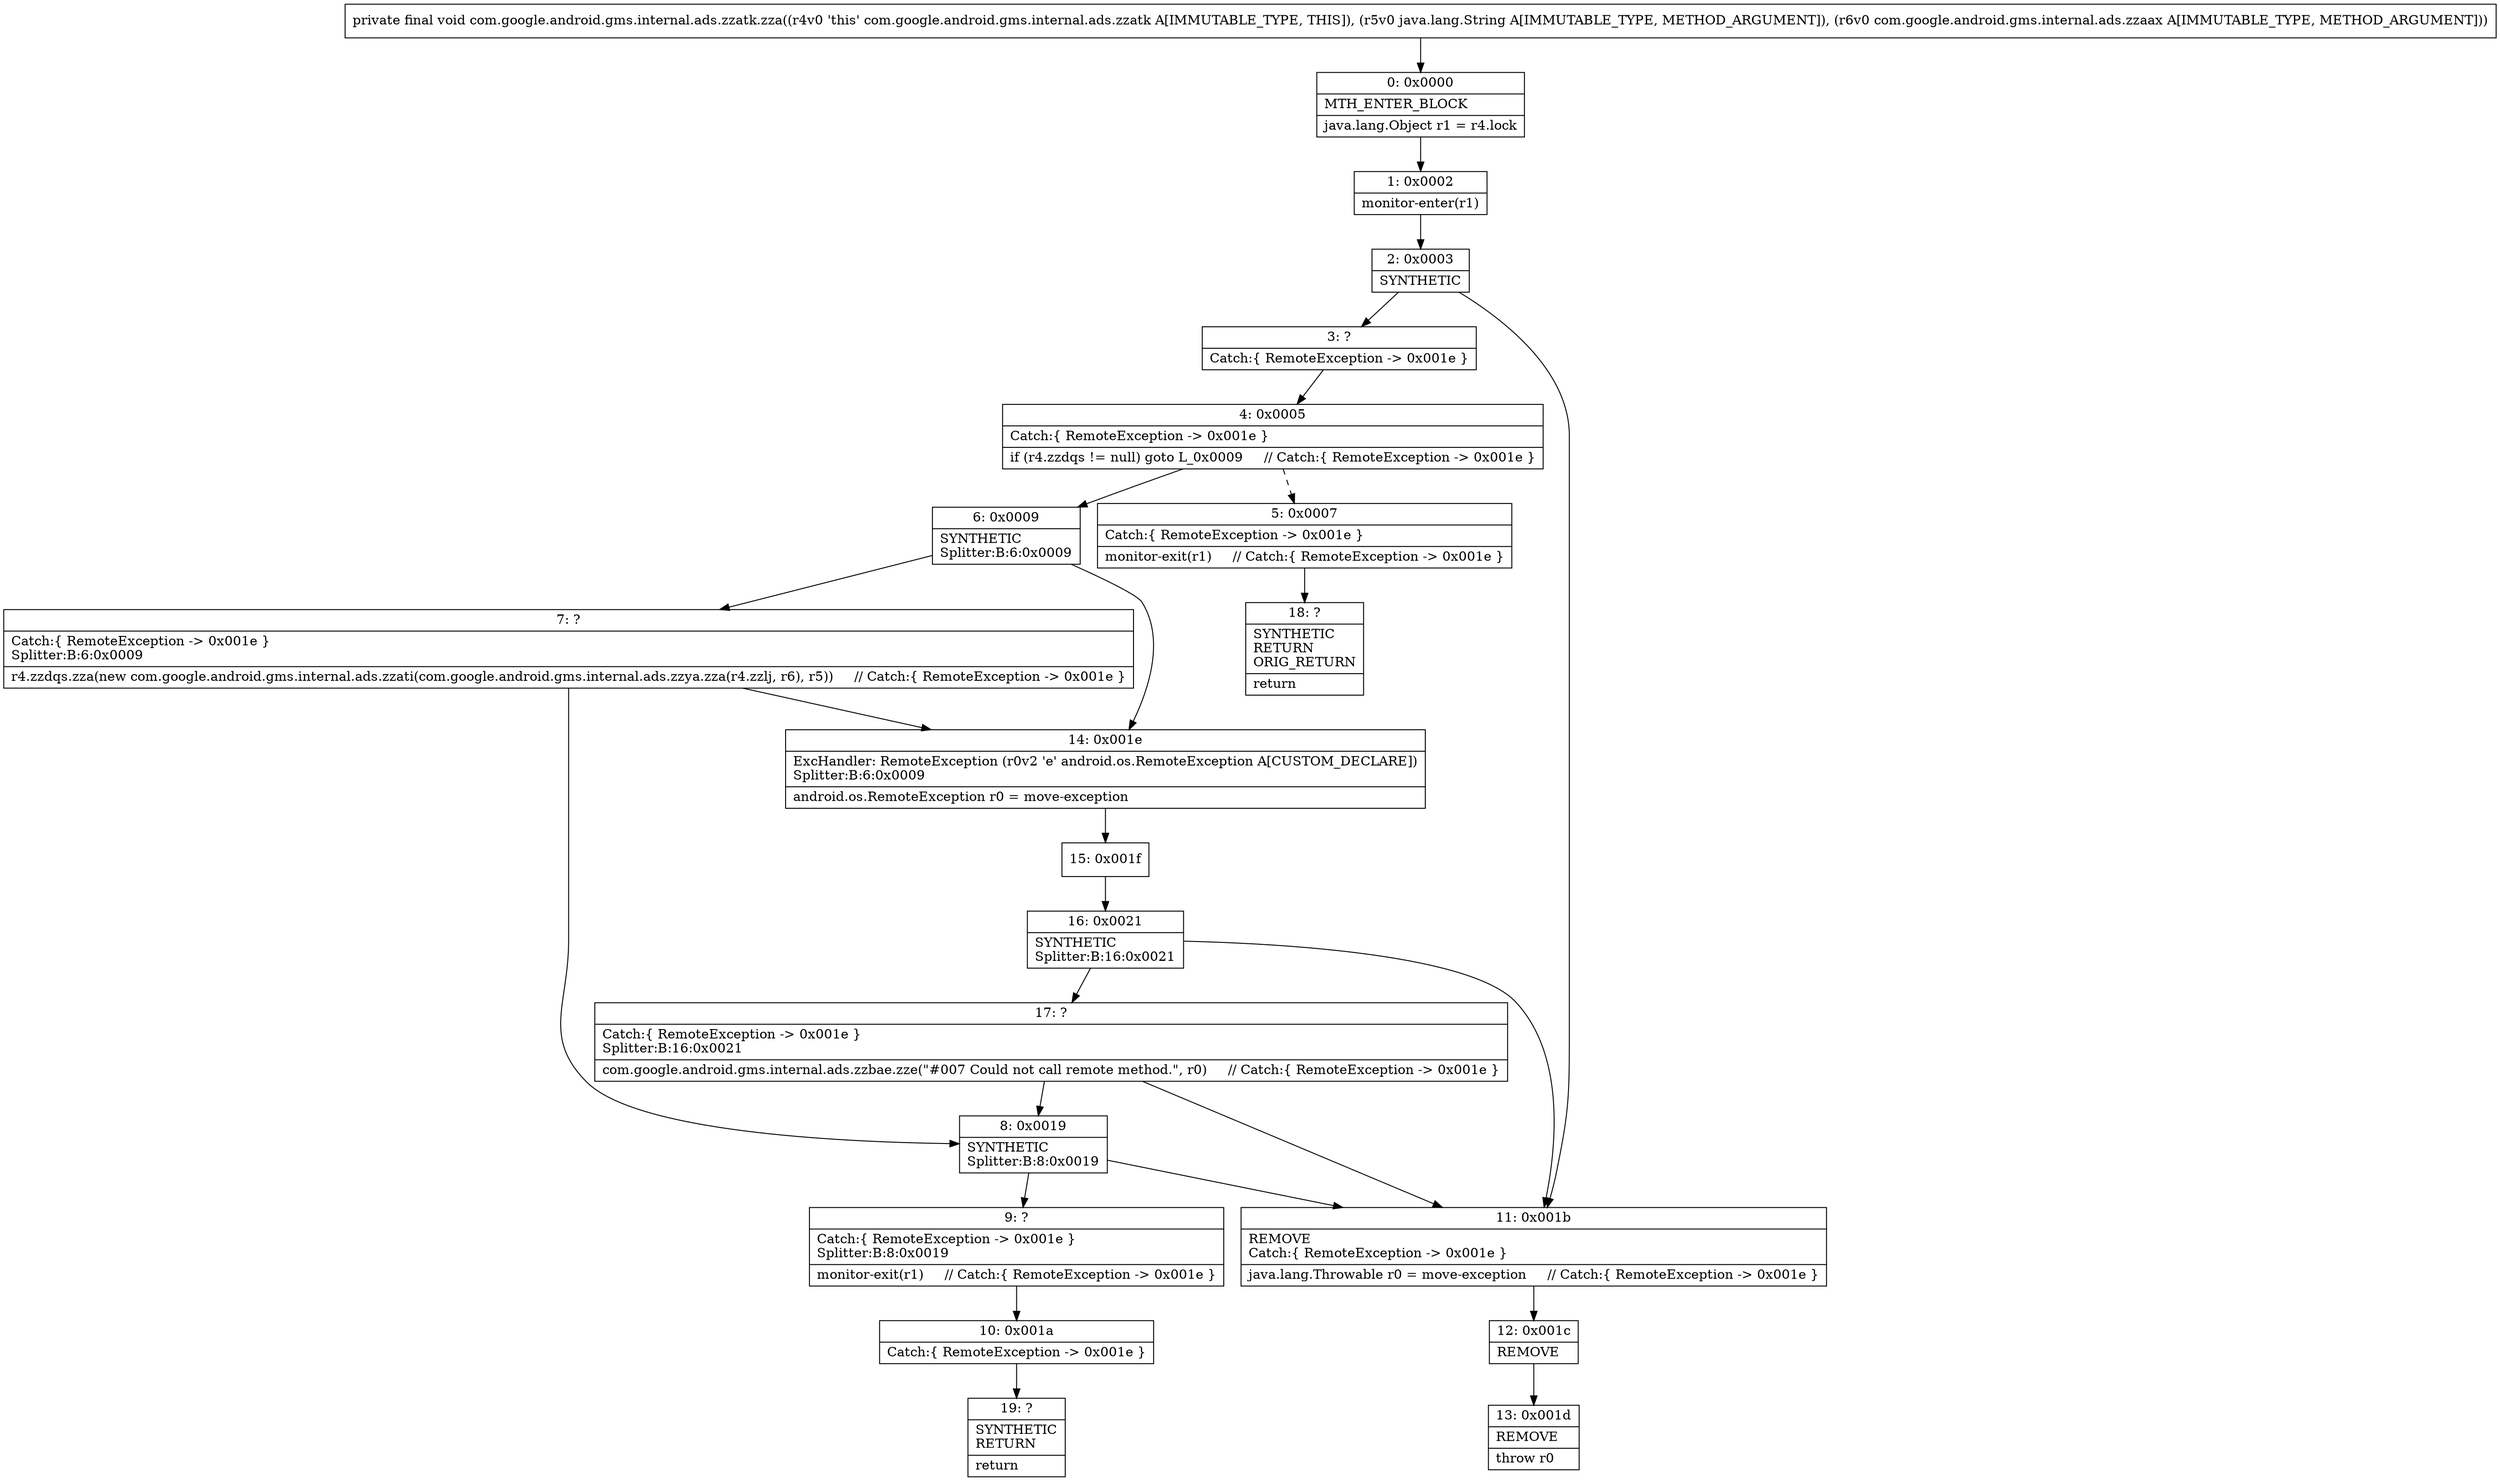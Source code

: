 digraph "CFG forcom.google.android.gms.internal.ads.zzatk.zza(Ljava\/lang\/String;Lcom\/google\/android\/gms\/internal\/ads\/zzaax;)V" {
Node_0 [shape=record,label="{0\:\ 0x0000|MTH_ENTER_BLOCK\l|java.lang.Object r1 = r4.lock\l}"];
Node_1 [shape=record,label="{1\:\ 0x0002|monitor\-enter(r1)\l}"];
Node_2 [shape=record,label="{2\:\ 0x0003|SYNTHETIC\l}"];
Node_3 [shape=record,label="{3\:\ ?|Catch:\{ RemoteException \-\> 0x001e \}\l}"];
Node_4 [shape=record,label="{4\:\ 0x0005|Catch:\{ RemoteException \-\> 0x001e \}\l|if (r4.zzdqs != null) goto L_0x0009     \/\/ Catch:\{ RemoteException \-\> 0x001e \}\l}"];
Node_5 [shape=record,label="{5\:\ 0x0007|Catch:\{ RemoteException \-\> 0x001e \}\l|monitor\-exit(r1)     \/\/ Catch:\{ RemoteException \-\> 0x001e \}\l}"];
Node_6 [shape=record,label="{6\:\ 0x0009|SYNTHETIC\lSplitter:B:6:0x0009\l}"];
Node_7 [shape=record,label="{7\:\ ?|Catch:\{ RemoteException \-\> 0x001e \}\lSplitter:B:6:0x0009\l|r4.zzdqs.zza(new com.google.android.gms.internal.ads.zzati(com.google.android.gms.internal.ads.zzya.zza(r4.zzlj, r6), r5))     \/\/ Catch:\{ RemoteException \-\> 0x001e \}\l}"];
Node_8 [shape=record,label="{8\:\ 0x0019|SYNTHETIC\lSplitter:B:8:0x0019\l}"];
Node_9 [shape=record,label="{9\:\ ?|Catch:\{ RemoteException \-\> 0x001e \}\lSplitter:B:8:0x0019\l|monitor\-exit(r1)     \/\/ Catch:\{ RemoteException \-\> 0x001e \}\l}"];
Node_10 [shape=record,label="{10\:\ 0x001a|Catch:\{ RemoteException \-\> 0x001e \}\l}"];
Node_11 [shape=record,label="{11\:\ 0x001b|REMOVE\lCatch:\{ RemoteException \-\> 0x001e \}\l|java.lang.Throwable r0 = move\-exception     \/\/ Catch:\{ RemoteException \-\> 0x001e \}\l}"];
Node_12 [shape=record,label="{12\:\ 0x001c|REMOVE\l}"];
Node_13 [shape=record,label="{13\:\ 0x001d|REMOVE\l|throw r0\l}"];
Node_14 [shape=record,label="{14\:\ 0x001e|ExcHandler: RemoteException (r0v2 'e' android.os.RemoteException A[CUSTOM_DECLARE])\lSplitter:B:6:0x0009\l|android.os.RemoteException r0 = move\-exception\l}"];
Node_15 [shape=record,label="{15\:\ 0x001f}"];
Node_16 [shape=record,label="{16\:\ 0x0021|SYNTHETIC\lSplitter:B:16:0x0021\l}"];
Node_17 [shape=record,label="{17\:\ ?|Catch:\{ RemoteException \-\> 0x001e \}\lSplitter:B:16:0x0021\l|com.google.android.gms.internal.ads.zzbae.zze(\"#007 Could not call remote method.\", r0)     \/\/ Catch:\{ RemoteException \-\> 0x001e \}\l}"];
Node_18 [shape=record,label="{18\:\ ?|SYNTHETIC\lRETURN\lORIG_RETURN\l|return\l}"];
Node_19 [shape=record,label="{19\:\ ?|SYNTHETIC\lRETURN\l|return\l}"];
MethodNode[shape=record,label="{private final void com.google.android.gms.internal.ads.zzatk.zza((r4v0 'this' com.google.android.gms.internal.ads.zzatk A[IMMUTABLE_TYPE, THIS]), (r5v0 java.lang.String A[IMMUTABLE_TYPE, METHOD_ARGUMENT]), (r6v0 com.google.android.gms.internal.ads.zzaax A[IMMUTABLE_TYPE, METHOD_ARGUMENT])) }"];
MethodNode -> Node_0;
Node_0 -> Node_1;
Node_1 -> Node_2;
Node_2 -> Node_3;
Node_2 -> Node_11;
Node_3 -> Node_4;
Node_4 -> Node_5[style=dashed];
Node_4 -> Node_6;
Node_5 -> Node_18;
Node_6 -> Node_7;
Node_6 -> Node_14;
Node_7 -> Node_8;
Node_7 -> Node_14;
Node_8 -> Node_9;
Node_8 -> Node_11;
Node_9 -> Node_10;
Node_10 -> Node_19;
Node_11 -> Node_12;
Node_12 -> Node_13;
Node_14 -> Node_15;
Node_15 -> Node_16;
Node_16 -> Node_17;
Node_16 -> Node_11;
Node_17 -> Node_11;
Node_17 -> Node_8;
}


